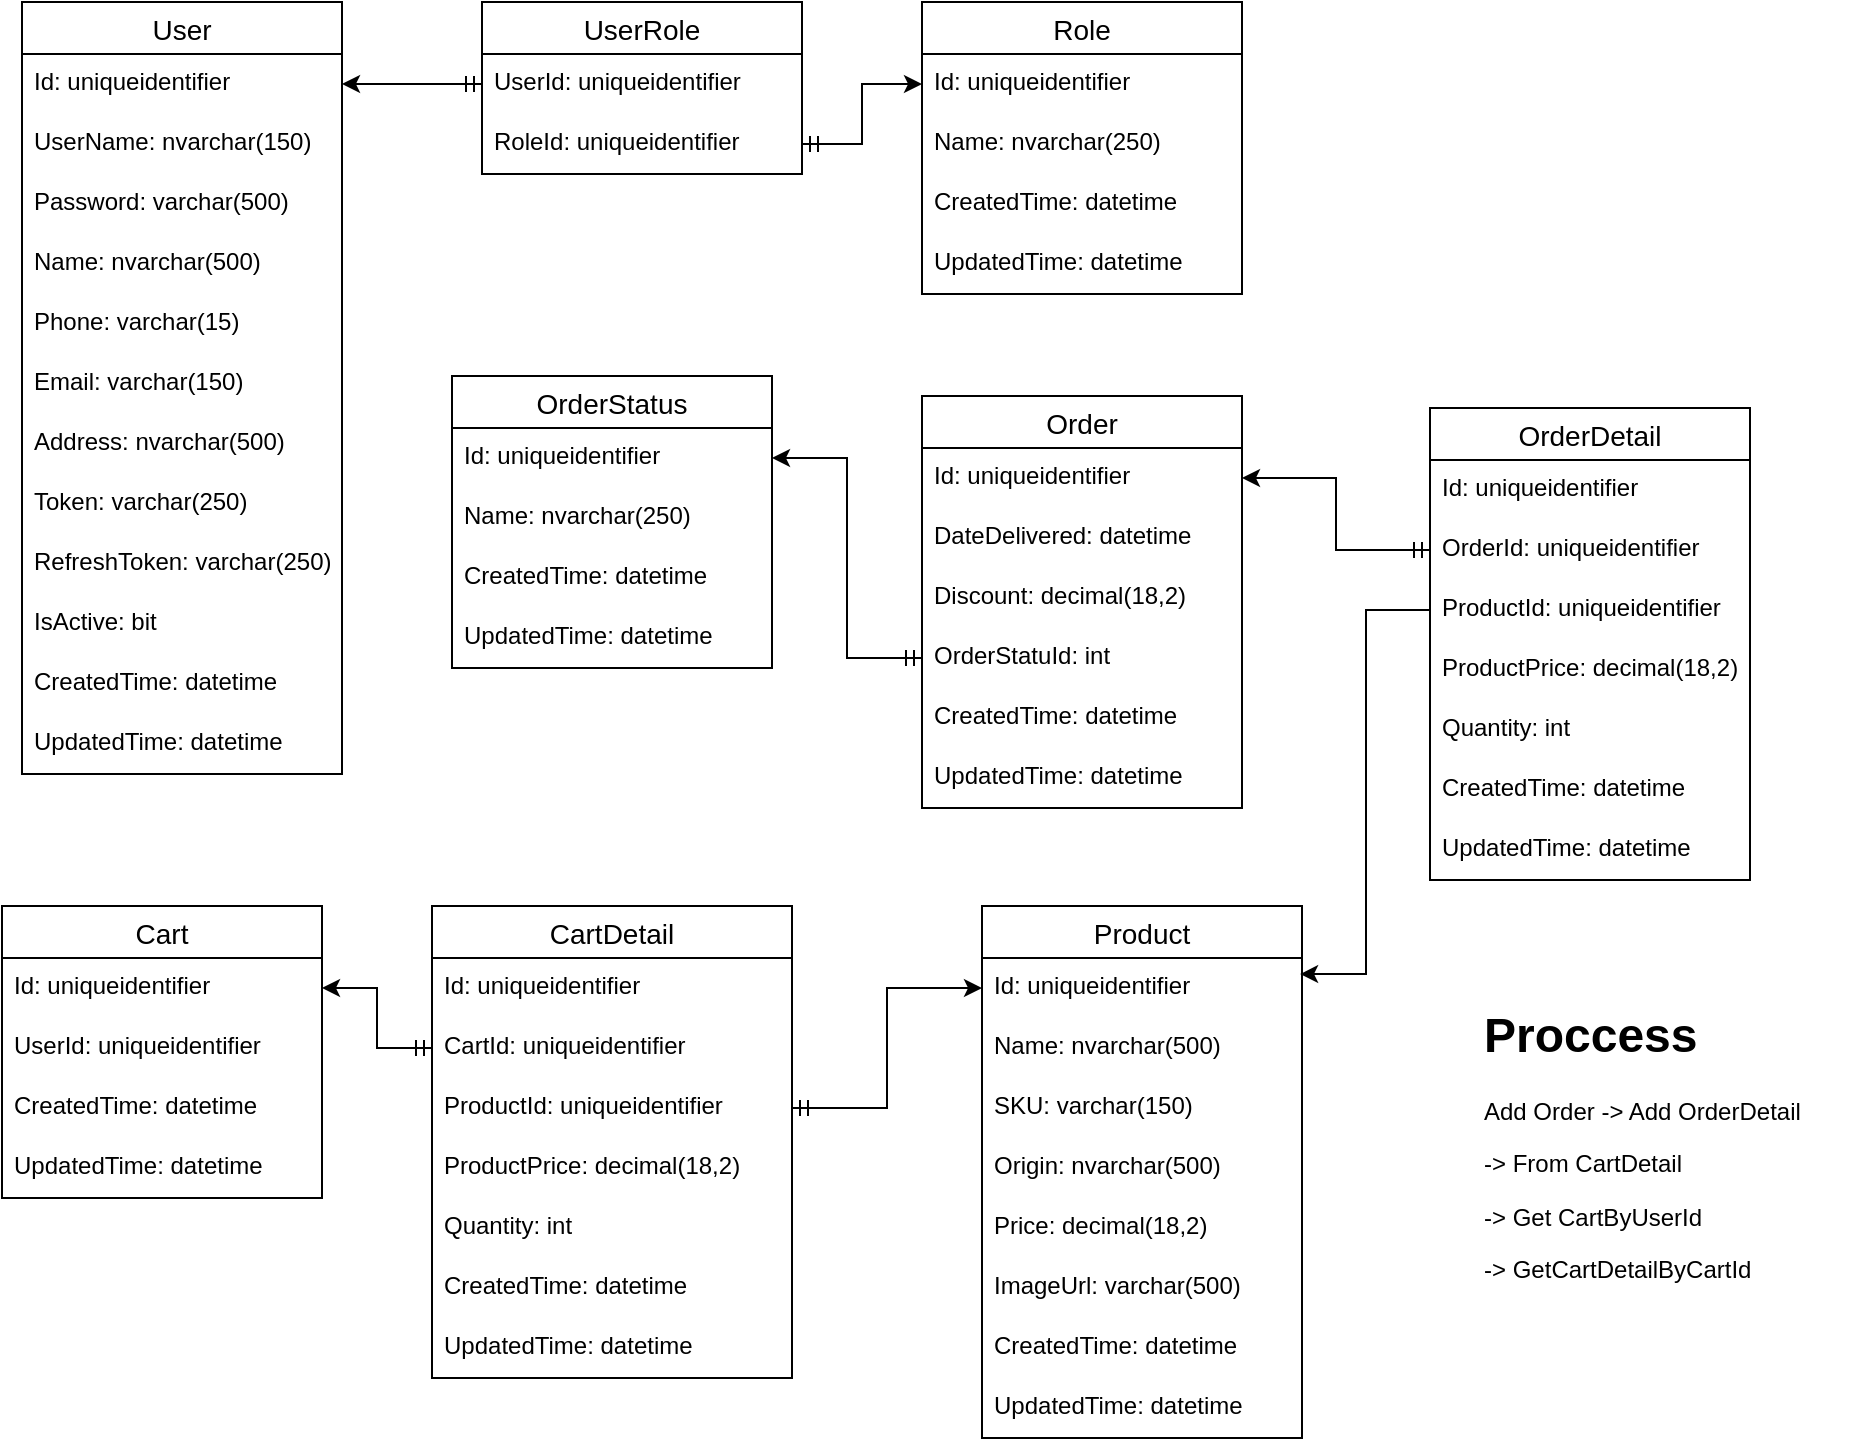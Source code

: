 <mxfile version="14.6.13" type="device" pages="3"><diagram id="TrbzznNtPefsNP-Ys9uH" name="Database"><mxGraphModel dx="1422" dy="772" grid="0" gridSize="10" guides="1" tooltips="1" connect="1" arrows="1" fold="1" page="1" pageScale="1" pageWidth="1169" pageHeight="827" background="none" math="0" shadow="0"><root><mxCell id="0"/><mxCell id="1" parent="0"/><mxCell id="CM99_oMCCCELsZ8q28Vg-1" value="Cart" style="swimlane;fontStyle=0;childLayout=stackLayout;horizontal=1;startSize=26;horizontalStack=0;resizeParent=1;resizeParentMax=0;resizeLast=0;collapsible=1;marginBottom=0;align=center;fontSize=14;" parent="1" vertex="1"><mxGeometry x="145" y="474" width="160" height="146" as="geometry"/></mxCell><mxCell id="CM99_oMCCCELsZ8q28Vg-2" value="Id: uniqueidentifier" style="text;strokeColor=none;fillColor=none;spacingLeft=4;spacingRight=4;overflow=hidden;rotatable=0;points=[[0,0.5],[1,0.5]];portConstraint=eastwest;fontSize=12;" parent="CM99_oMCCCELsZ8q28Vg-1" vertex="1"><mxGeometry y="26" width="160" height="30" as="geometry"/></mxCell><mxCell id="CM99_oMCCCELsZ8q28Vg-3" value="UserId: uniqueidentifier" style="text;strokeColor=none;fillColor=none;spacingLeft=4;spacingRight=4;overflow=hidden;rotatable=0;points=[[0,0.5],[1,0.5]];portConstraint=eastwest;fontSize=12;" parent="CM99_oMCCCELsZ8q28Vg-1" vertex="1"><mxGeometry y="56" width="160" height="30" as="geometry"/></mxCell><mxCell id="CM99_oMCCCELsZ8q28Vg-90" value="CreatedTime: datetime" style="text;strokeColor=none;fillColor=none;spacingLeft=4;spacingRight=4;overflow=hidden;rotatable=0;points=[[0,0.5],[1,0.5]];portConstraint=eastwest;fontSize=12;" parent="CM99_oMCCCELsZ8q28Vg-1" vertex="1"><mxGeometry y="86" width="160" height="30" as="geometry"/></mxCell><mxCell id="CM99_oMCCCELsZ8q28Vg-91" value="UpdatedTime: datetime" style="text;strokeColor=none;fillColor=none;spacingLeft=4;spacingRight=4;overflow=hidden;rotatable=0;points=[[0,0.5],[1,0.5]];portConstraint=eastwest;fontSize=12;" parent="CM99_oMCCCELsZ8q28Vg-1" vertex="1"><mxGeometry y="116" width="160" height="30" as="geometry"/></mxCell><mxCell id="CM99_oMCCCELsZ8q28Vg-5" value="CartDetail" style="swimlane;fontStyle=0;childLayout=stackLayout;horizontal=1;startSize=26;horizontalStack=0;resizeParent=1;resizeParentMax=0;resizeLast=0;collapsible=1;marginBottom=0;align=center;fontSize=14;" parent="1" vertex="1"><mxGeometry x="360" y="474" width="180" height="236" as="geometry"/></mxCell><mxCell id="CM99_oMCCCELsZ8q28Vg-6" value="Id: uniqueidentifier" style="text;strokeColor=none;fillColor=none;spacingLeft=4;spacingRight=4;overflow=hidden;rotatable=0;points=[[0,0.5],[1,0.5]];portConstraint=eastwest;fontSize=12;" parent="CM99_oMCCCELsZ8q28Vg-5" vertex="1"><mxGeometry y="26" width="180" height="30" as="geometry"/></mxCell><mxCell id="CM99_oMCCCELsZ8q28Vg-69" value="CartId: uniqueidentifier" style="text;strokeColor=none;fillColor=none;spacingLeft=4;spacingRight=4;overflow=hidden;rotatable=0;points=[[0,0.5],[1,0.5]];portConstraint=eastwest;fontSize=12;" parent="CM99_oMCCCELsZ8q28Vg-5" vertex="1"><mxGeometry y="56" width="180" height="30" as="geometry"/></mxCell><mxCell id="CM99_oMCCCELsZ8q28Vg-8" value="ProductId: uniqueidentifier" style="text;strokeColor=none;fillColor=none;spacingLeft=4;spacingRight=4;overflow=hidden;rotatable=0;points=[[0,0.5],[1,0.5]];portConstraint=eastwest;fontSize=12;" parent="CM99_oMCCCELsZ8q28Vg-5" vertex="1"><mxGeometry y="86" width="180" height="30" as="geometry"/></mxCell><mxCell id="CM99_oMCCCELsZ8q28Vg-10" value="ProductPrice: decimal(18,2)" style="text;strokeColor=none;fillColor=none;spacingLeft=4;spacingRight=4;overflow=hidden;rotatable=0;points=[[0,0.5],[1,0.5]];portConstraint=eastwest;fontSize=12;" parent="CM99_oMCCCELsZ8q28Vg-5" vertex="1"><mxGeometry y="116" width="180" height="30" as="geometry"/></mxCell><mxCell id="CM99_oMCCCELsZ8q28Vg-9" value="Quantity: int" style="text;strokeColor=none;fillColor=none;spacingLeft=4;spacingRight=4;overflow=hidden;rotatable=0;points=[[0,0.5],[1,0.5]];portConstraint=eastwest;fontSize=12;" parent="CM99_oMCCCELsZ8q28Vg-5" vertex="1"><mxGeometry y="146" width="180" height="30" as="geometry"/></mxCell><mxCell id="CM99_oMCCCELsZ8q28Vg-88" value="CreatedTime: datetime" style="text;strokeColor=none;fillColor=none;spacingLeft=4;spacingRight=4;overflow=hidden;rotatable=0;points=[[0,0.5],[1,0.5]];portConstraint=eastwest;fontSize=12;" parent="CM99_oMCCCELsZ8q28Vg-5" vertex="1"><mxGeometry y="176" width="180" height="30" as="geometry"/></mxCell><mxCell id="CM99_oMCCCELsZ8q28Vg-89" value="UpdatedTime: datetime" style="text;strokeColor=none;fillColor=none;spacingLeft=4;spacingRight=4;overflow=hidden;rotatable=0;points=[[0,0.5],[1,0.5]];portConstraint=eastwest;fontSize=12;" parent="CM99_oMCCCELsZ8q28Vg-5" vertex="1"><mxGeometry y="206" width="180" height="30" as="geometry"/></mxCell><mxCell id="CM99_oMCCCELsZ8q28Vg-11" value="Order" style="swimlane;fontStyle=0;childLayout=stackLayout;horizontal=1;startSize=26;horizontalStack=0;resizeParent=1;resizeParentMax=0;resizeLast=0;collapsible=1;marginBottom=0;align=center;fontSize=14;" parent="1" vertex="1"><mxGeometry x="605" y="219" width="160" height="206" as="geometry"/></mxCell><mxCell id="CM99_oMCCCELsZ8q28Vg-12" value="Id: uniqueidentifier" style="text;strokeColor=none;fillColor=none;spacingLeft=4;spacingRight=4;overflow=hidden;rotatable=0;points=[[0,0.5],[1,0.5]];portConstraint=eastwest;fontSize=12;" parent="CM99_oMCCCELsZ8q28Vg-11" vertex="1"><mxGeometry y="26" width="160" height="30" as="geometry"/></mxCell><mxCell id="CM99_oMCCCELsZ8q28Vg-13" value="DateDelivered: datetime" style="text;strokeColor=none;fillColor=none;spacingLeft=4;spacingRight=4;overflow=hidden;rotatable=0;points=[[0,0.5],[1,0.5]];portConstraint=eastwest;fontSize=12;" parent="CM99_oMCCCELsZ8q28Vg-11" vertex="1"><mxGeometry y="56" width="160" height="30" as="geometry"/></mxCell><mxCell id="CM99_oMCCCELsZ8q28Vg-14" value="Discount: decimal(18,2)" style="text;strokeColor=none;fillColor=none;spacingLeft=4;spacingRight=4;overflow=hidden;rotatable=0;points=[[0,0.5],[1,0.5]];portConstraint=eastwest;fontSize=12;" parent="CM99_oMCCCELsZ8q28Vg-11" vertex="1"><mxGeometry y="86" width="160" height="30" as="geometry"/></mxCell><mxCell id="CM99_oMCCCELsZ8q28Vg-15" value="OrderStatuId: int" style="text;strokeColor=none;fillColor=none;spacingLeft=4;spacingRight=4;overflow=hidden;rotatable=0;points=[[0,0.5],[1,0.5]];portConstraint=eastwest;fontSize=12;" parent="CM99_oMCCCELsZ8q28Vg-11" vertex="1"><mxGeometry y="116" width="160" height="30" as="geometry"/></mxCell><mxCell id="CM99_oMCCCELsZ8q28Vg-82" value="CreatedTime: datetime" style="text;strokeColor=none;fillColor=none;spacingLeft=4;spacingRight=4;overflow=hidden;rotatable=0;points=[[0,0.5],[1,0.5]];portConstraint=eastwest;fontSize=12;" parent="CM99_oMCCCELsZ8q28Vg-11" vertex="1"><mxGeometry y="146" width="160" height="30" as="geometry"/></mxCell><mxCell id="CM99_oMCCCELsZ8q28Vg-83" value="UpdatedTime: datetime" style="text;strokeColor=none;fillColor=none;spacingLeft=4;spacingRight=4;overflow=hidden;rotatable=0;points=[[0,0.5],[1,0.5]];portConstraint=eastwest;fontSize=12;" parent="CM99_oMCCCELsZ8q28Vg-11" vertex="1"><mxGeometry y="176" width="160" height="30" as="geometry"/></mxCell><mxCell id="CM99_oMCCCELsZ8q28Vg-16" value="OrderDetail" style="swimlane;fontStyle=0;childLayout=stackLayout;horizontal=1;startSize=26;horizontalStack=0;resizeParent=1;resizeParentMax=0;resizeLast=0;collapsible=1;marginBottom=0;align=center;fontSize=14;" parent="1" vertex="1"><mxGeometry x="859" y="225" width="160" height="236" as="geometry"/></mxCell><mxCell id="CM99_oMCCCELsZ8q28Vg-17" value="Id: uniqueidentifier" style="text;strokeColor=none;fillColor=none;spacingLeft=4;spacingRight=4;overflow=hidden;rotatable=0;points=[[0,0.5],[1,0.5]];portConstraint=eastwest;fontSize=12;" parent="CM99_oMCCCELsZ8q28Vg-16" vertex="1"><mxGeometry y="26" width="160" height="30" as="geometry"/></mxCell><mxCell id="CM99_oMCCCELsZ8q28Vg-67" value="OrderId: uniqueidentifier" style="text;strokeColor=none;fillColor=none;spacingLeft=4;spacingRight=4;overflow=hidden;rotatable=0;points=[[0,0.5],[1,0.5]];portConstraint=eastwest;fontSize=12;" parent="CM99_oMCCCELsZ8q28Vg-16" vertex="1"><mxGeometry y="56" width="160" height="30" as="geometry"/></mxCell><mxCell id="CM99_oMCCCELsZ8q28Vg-21" value="ProductId: uniqueidentifier" style="text;strokeColor=none;fillColor=none;spacingLeft=4;spacingRight=4;overflow=hidden;rotatable=0;points=[[0,0.5],[1,0.5]];portConstraint=eastwest;fontSize=12;" parent="CM99_oMCCCELsZ8q28Vg-16" vertex="1"><mxGeometry y="86" width="160" height="30" as="geometry"/></mxCell><mxCell id="CM99_oMCCCELsZ8q28Vg-22" value="ProductPrice: decimal(18,2)" style="text;strokeColor=none;fillColor=none;spacingLeft=4;spacingRight=4;overflow=hidden;rotatable=0;points=[[0,0.5],[1,0.5]];portConstraint=eastwest;fontSize=12;" parent="CM99_oMCCCELsZ8q28Vg-16" vertex="1"><mxGeometry y="116" width="160" height="30" as="geometry"/></mxCell><mxCell id="CM99_oMCCCELsZ8q28Vg-23" value="Quantity: int" style="text;strokeColor=none;fillColor=none;spacingLeft=4;spacingRight=4;overflow=hidden;rotatable=0;points=[[0,0.5],[1,0.5]];portConstraint=eastwest;fontSize=12;" parent="CM99_oMCCCELsZ8q28Vg-16" vertex="1"><mxGeometry y="146" width="160" height="30" as="geometry"/></mxCell><mxCell id="CM99_oMCCCELsZ8q28Vg-84" value="CreatedTime: datetime" style="text;strokeColor=none;fillColor=none;spacingLeft=4;spacingRight=4;overflow=hidden;rotatable=0;points=[[0,0.5],[1,0.5]];portConstraint=eastwest;fontSize=12;" parent="CM99_oMCCCELsZ8q28Vg-16" vertex="1"><mxGeometry y="176" width="160" height="30" as="geometry"/></mxCell><mxCell id="CM99_oMCCCELsZ8q28Vg-85" value="UpdatedTime: datetime" style="text;strokeColor=none;fillColor=none;spacingLeft=4;spacingRight=4;overflow=hidden;rotatable=0;points=[[0,0.5],[1,0.5]];portConstraint=eastwest;fontSize=12;" parent="CM99_oMCCCELsZ8q28Vg-16" vertex="1"><mxGeometry y="206" width="160" height="30" as="geometry"/></mxCell><mxCell id="CM99_oMCCCELsZ8q28Vg-24" value="User" style="swimlane;fontStyle=0;childLayout=stackLayout;horizontal=1;startSize=26;horizontalStack=0;resizeParent=1;resizeParentMax=0;resizeLast=0;collapsible=1;marginBottom=0;align=center;fontSize=14;" parent="1" vertex="1"><mxGeometry x="155" y="22" width="160" height="386" as="geometry"/></mxCell><mxCell id="CM99_oMCCCELsZ8q28Vg-28" value="Id: uniqueidentifier" style="text;strokeColor=none;fillColor=none;spacingLeft=4;spacingRight=4;overflow=hidden;rotatable=0;points=[[0,0.5],[1,0.5]];portConstraint=eastwest;fontSize=12;" parent="CM99_oMCCCELsZ8q28Vg-24" vertex="1"><mxGeometry y="26" width="160" height="30" as="geometry"/></mxCell><mxCell id="CM99_oMCCCELsZ8q28Vg-25" value="UserName: nvarchar(150)" style="text;strokeColor=none;fillColor=none;spacingLeft=4;spacingRight=4;overflow=hidden;rotatable=0;points=[[0,0.5],[1,0.5]];portConstraint=eastwest;fontSize=12;" parent="CM99_oMCCCELsZ8q28Vg-24" vertex="1"><mxGeometry y="56" width="160" height="30" as="geometry"/></mxCell><mxCell id="CM99_oMCCCELsZ8q28Vg-26" value="Password: varchar(500)" style="text;strokeColor=none;fillColor=none;spacingLeft=4;spacingRight=4;overflow=hidden;rotatable=0;points=[[0,0.5],[1,0.5]];portConstraint=eastwest;fontSize=12;" parent="CM99_oMCCCELsZ8q28Vg-24" vertex="1"><mxGeometry y="86" width="160" height="30" as="geometry"/></mxCell><mxCell id="CM99_oMCCCELsZ8q28Vg-27" value="Name: nvarchar(500)" style="text;strokeColor=none;fillColor=none;spacingLeft=4;spacingRight=4;overflow=hidden;rotatable=0;points=[[0,0.5],[1,0.5]];portConstraint=eastwest;fontSize=12;" parent="CM99_oMCCCELsZ8q28Vg-24" vertex="1"><mxGeometry y="116" width="160" height="30" as="geometry"/></mxCell><mxCell id="CM99_oMCCCELsZ8q28Vg-29" value="Phone: varchar(15)" style="text;strokeColor=none;fillColor=none;spacingLeft=4;spacingRight=4;overflow=hidden;rotatable=0;points=[[0,0.5],[1,0.5]];portConstraint=eastwest;fontSize=12;" parent="CM99_oMCCCELsZ8q28Vg-24" vertex="1"><mxGeometry y="146" width="160" height="30" as="geometry"/></mxCell><mxCell id="CM99_oMCCCELsZ8q28Vg-30" value="Email: varchar(150)" style="text;strokeColor=none;fillColor=none;spacingLeft=4;spacingRight=4;overflow=hidden;rotatable=0;points=[[0,0.5],[1,0.5]];portConstraint=eastwest;fontSize=12;" parent="CM99_oMCCCELsZ8q28Vg-24" vertex="1"><mxGeometry y="176" width="160" height="30" as="geometry"/></mxCell><mxCell id="CM99_oMCCCELsZ8q28Vg-35" value="Address: nvarchar(500)" style="text;strokeColor=none;fillColor=none;spacingLeft=4;spacingRight=4;overflow=hidden;rotatable=0;points=[[0,0.5],[1,0.5]];portConstraint=eastwest;fontSize=12;" parent="CM99_oMCCCELsZ8q28Vg-24" vertex="1"><mxGeometry y="206" width="160" height="30" as="geometry"/></mxCell><mxCell id="CM99_oMCCCELsZ8q28Vg-39" value="Token: varchar(250)" style="text;strokeColor=none;fillColor=none;spacingLeft=4;spacingRight=4;overflow=hidden;rotatable=0;points=[[0,0.5],[1,0.5]];portConstraint=eastwest;fontSize=12;" parent="CM99_oMCCCELsZ8q28Vg-24" vertex="1"><mxGeometry y="236" width="160" height="30" as="geometry"/></mxCell><mxCell id="CM99_oMCCCELsZ8q28Vg-40" value="RefreshToken: varchar(250)" style="text;strokeColor=none;fillColor=none;spacingLeft=4;spacingRight=4;overflow=hidden;rotatable=0;points=[[0,0.5],[1,0.5]];portConstraint=eastwest;fontSize=12;" parent="CM99_oMCCCELsZ8q28Vg-24" vertex="1"><mxGeometry y="266" width="160" height="30" as="geometry"/></mxCell><mxCell id="CM99_oMCCCELsZ8q28Vg-41" value="IsActive: bit" style="text;strokeColor=none;fillColor=none;spacingLeft=4;spacingRight=4;overflow=hidden;rotatable=0;points=[[0,0.5],[1,0.5]];portConstraint=eastwest;fontSize=12;" parent="CM99_oMCCCELsZ8q28Vg-24" vertex="1"><mxGeometry y="296" width="160" height="30" as="geometry"/></mxCell><mxCell id="CM99_oMCCCELsZ8q28Vg-73" value="CreatedTime: datetime" style="text;strokeColor=none;fillColor=none;spacingLeft=4;spacingRight=4;overflow=hidden;rotatable=0;points=[[0,0.5],[1,0.5]];portConstraint=eastwest;fontSize=12;" parent="CM99_oMCCCELsZ8q28Vg-24" vertex="1"><mxGeometry y="326" width="160" height="30" as="geometry"/></mxCell><mxCell id="CM99_oMCCCELsZ8q28Vg-75" value="UpdatedTime: datetime" style="text;strokeColor=none;fillColor=none;spacingLeft=4;spacingRight=4;overflow=hidden;rotatable=0;points=[[0,0.5],[1,0.5]];portConstraint=eastwest;fontSize=12;" parent="CM99_oMCCCELsZ8q28Vg-24" vertex="1"><mxGeometry y="356" width="160" height="30" as="geometry"/></mxCell><mxCell id="CM99_oMCCCELsZ8q28Vg-42" value="Product" style="swimlane;fontStyle=0;childLayout=stackLayout;horizontal=1;startSize=26;horizontalStack=0;resizeParent=1;resizeParentMax=0;resizeLast=0;collapsible=1;marginBottom=0;align=center;fontSize=14;" parent="1" vertex="1"><mxGeometry x="635" y="474" width="160" height="266" as="geometry"/></mxCell><mxCell id="CM99_oMCCCELsZ8q28Vg-46" value="Id: uniqueidentifier" style="text;strokeColor=none;fillColor=none;spacingLeft=4;spacingRight=4;overflow=hidden;rotatable=0;points=[[0,0.5],[1,0.5]];portConstraint=eastwest;fontSize=12;" parent="CM99_oMCCCELsZ8q28Vg-42" vertex="1"><mxGeometry y="26" width="160" height="30" as="geometry"/></mxCell><mxCell id="CM99_oMCCCELsZ8q28Vg-47" value="Name: nvarchar(500)" style="text;strokeColor=none;fillColor=none;spacingLeft=4;spacingRight=4;overflow=hidden;rotatable=0;points=[[0,0.5],[1,0.5]];portConstraint=eastwest;fontSize=12;" parent="CM99_oMCCCELsZ8q28Vg-42" vertex="1"><mxGeometry y="56" width="160" height="30" as="geometry"/></mxCell><mxCell id="CM99_oMCCCELsZ8q28Vg-43" value="SKU: varchar(150)" style="text;strokeColor=none;fillColor=none;spacingLeft=4;spacingRight=4;overflow=hidden;rotatable=0;points=[[0,0.5],[1,0.5]];portConstraint=eastwest;fontSize=12;" parent="CM99_oMCCCELsZ8q28Vg-42" vertex="1"><mxGeometry y="86" width="160" height="30" as="geometry"/></mxCell><mxCell id="CM99_oMCCCELsZ8q28Vg-44" value="Origin: nvarchar(500)" style="text;strokeColor=none;fillColor=none;spacingLeft=4;spacingRight=4;overflow=hidden;rotatable=0;points=[[0,0.5],[1,0.5]];portConstraint=eastwest;fontSize=12;" parent="CM99_oMCCCELsZ8q28Vg-42" vertex="1"><mxGeometry y="116" width="160" height="30" as="geometry"/></mxCell><mxCell id="CM99_oMCCCELsZ8q28Vg-45" value="Price: decimal(18,2)" style="text;strokeColor=none;fillColor=none;spacingLeft=4;spacingRight=4;overflow=hidden;rotatable=0;points=[[0,0.5],[1,0.5]];portConstraint=eastwest;fontSize=12;" parent="CM99_oMCCCELsZ8q28Vg-42" vertex="1"><mxGeometry y="146" width="160" height="30" as="geometry"/></mxCell><mxCell id="CM99_oMCCCELsZ8q28Vg-48" value="ImageUrl: varchar(500)" style="text;strokeColor=none;fillColor=none;spacingLeft=4;spacingRight=4;overflow=hidden;rotatable=0;points=[[0,0.5],[1,0.5]];portConstraint=eastwest;fontSize=12;" parent="CM99_oMCCCELsZ8q28Vg-42" vertex="1"><mxGeometry y="176" width="160" height="30" as="geometry"/></mxCell><mxCell id="CM99_oMCCCELsZ8q28Vg-86" value="CreatedTime: datetime" style="text;strokeColor=none;fillColor=none;spacingLeft=4;spacingRight=4;overflow=hidden;rotatable=0;points=[[0,0.5],[1,0.5]];portConstraint=eastwest;fontSize=12;" parent="CM99_oMCCCELsZ8q28Vg-42" vertex="1"><mxGeometry y="206" width="160" height="30" as="geometry"/></mxCell><mxCell id="CM99_oMCCCELsZ8q28Vg-87" value="UpdatedTime: datetime" style="text;strokeColor=none;fillColor=none;spacingLeft=4;spacingRight=4;overflow=hidden;rotatable=0;points=[[0,0.5],[1,0.5]];portConstraint=eastwest;fontSize=12;" parent="CM99_oMCCCELsZ8q28Vg-42" vertex="1"><mxGeometry y="236" width="160" height="30" as="geometry"/></mxCell><mxCell id="CM99_oMCCCELsZ8q28Vg-49" value="Role" style="swimlane;fontStyle=0;childLayout=stackLayout;horizontal=1;startSize=26;horizontalStack=0;resizeParent=1;resizeParentMax=0;resizeLast=0;collapsible=1;marginBottom=0;align=center;fontSize=14;" parent="1" vertex="1"><mxGeometry x="605" y="22" width="160" height="146" as="geometry"/></mxCell><mxCell id="CM99_oMCCCELsZ8q28Vg-53" value="Id: uniqueidentifier" style="text;strokeColor=none;fillColor=none;spacingLeft=4;spacingRight=4;overflow=hidden;rotatable=0;points=[[0,0.5],[1,0.5]];portConstraint=eastwest;fontSize=12;" parent="CM99_oMCCCELsZ8q28Vg-49" vertex="1"><mxGeometry y="26" width="160" height="30" as="geometry"/></mxCell><mxCell id="CM99_oMCCCELsZ8q28Vg-50" value="Name: nvarchar(250)" style="text;strokeColor=none;fillColor=none;spacingLeft=4;spacingRight=4;overflow=hidden;rotatable=0;points=[[0,0.5],[1,0.5]];portConstraint=eastwest;fontSize=12;" parent="CM99_oMCCCELsZ8q28Vg-49" vertex="1"><mxGeometry y="56" width="160" height="30" as="geometry"/></mxCell><mxCell id="CM99_oMCCCELsZ8q28Vg-80" value="CreatedTime: datetime" style="text;strokeColor=none;fillColor=none;spacingLeft=4;spacingRight=4;overflow=hidden;rotatable=0;points=[[0,0.5],[1,0.5]];portConstraint=eastwest;fontSize=12;" parent="CM99_oMCCCELsZ8q28Vg-49" vertex="1"><mxGeometry y="86" width="160" height="30" as="geometry"/></mxCell><mxCell id="CM99_oMCCCELsZ8q28Vg-81" value="UpdatedTime: datetime" style="text;strokeColor=none;fillColor=none;spacingLeft=4;spacingRight=4;overflow=hidden;rotatable=0;points=[[0,0.5],[1,0.5]];portConstraint=eastwest;fontSize=12;" parent="CM99_oMCCCELsZ8q28Vg-49" vertex="1"><mxGeometry y="116" width="160" height="30" as="geometry"/></mxCell><mxCell id="CM99_oMCCCELsZ8q28Vg-54" value="OrderStatus" style="swimlane;fontStyle=0;childLayout=stackLayout;horizontal=1;startSize=26;horizontalStack=0;resizeParent=1;resizeParentMax=0;resizeLast=0;collapsible=1;marginBottom=0;align=center;fontSize=14;" parent="1" vertex="1"><mxGeometry x="370" y="209" width="160" height="146" as="geometry"/></mxCell><mxCell id="CM99_oMCCCELsZ8q28Vg-58" value="Id: uniqueidentifier" style="text;strokeColor=none;fillColor=none;spacingLeft=4;spacingRight=4;overflow=hidden;rotatable=0;points=[[0,0.5],[1,0.5]];portConstraint=eastwest;fontSize=12;" parent="CM99_oMCCCELsZ8q28Vg-54" vertex="1"><mxGeometry y="26" width="160" height="30" as="geometry"/></mxCell><mxCell id="CM99_oMCCCELsZ8q28Vg-56" value="Name: nvarchar(250)" style="text;strokeColor=none;fillColor=none;spacingLeft=4;spacingRight=4;overflow=hidden;rotatable=0;points=[[0,0.5],[1,0.5]];portConstraint=eastwest;fontSize=12;" parent="CM99_oMCCCELsZ8q28Vg-54" vertex="1"><mxGeometry y="56" width="160" height="30" as="geometry"/></mxCell><mxCell id="CM99_oMCCCELsZ8q28Vg-76" value="CreatedTime: datetime" style="text;strokeColor=none;fillColor=none;spacingLeft=4;spacingRight=4;overflow=hidden;rotatable=0;points=[[0,0.5],[1,0.5]];portConstraint=eastwest;fontSize=12;" parent="CM99_oMCCCELsZ8q28Vg-54" vertex="1"><mxGeometry y="86" width="160" height="30" as="geometry"/></mxCell><mxCell id="CM99_oMCCCELsZ8q28Vg-77" value="UpdatedTime: datetime" style="text;strokeColor=none;fillColor=none;spacingLeft=4;spacingRight=4;overflow=hidden;rotatable=0;points=[[0,0.5],[1,0.5]];portConstraint=eastwest;fontSize=12;" parent="CM99_oMCCCELsZ8q28Vg-54" vertex="1"><mxGeometry y="116" width="160" height="30" as="geometry"/></mxCell><mxCell id="CM99_oMCCCELsZ8q28Vg-59" value="UserRole" style="swimlane;fontStyle=0;childLayout=stackLayout;horizontal=1;startSize=26;horizontalStack=0;resizeParent=1;resizeParentMax=0;resizeLast=0;collapsible=1;marginBottom=0;align=center;fontSize=14;" parent="1" vertex="1"><mxGeometry x="385" y="22" width="160" height="86" as="geometry"><mxRectangle x="385" y="22" width="85" height="26" as="alternateBounds"/></mxGeometry></mxCell><mxCell id="CM99_oMCCCELsZ8q28Vg-60" value="UserId: uniqueidentifier" style="text;strokeColor=none;fillColor=none;spacingLeft=4;spacingRight=4;overflow=hidden;rotatable=0;points=[[0,0.5],[1,0.5]];portConstraint=eastwest;fontSize=12;" parent="CM99_oMCCCELsZ8q28Vg-59" vertex="1"><mxGeometry y="26" width="160" height="30" as="geometry"/></mxCell><mxCell id="CM99_oMCCCELsZ8q28Vg-62" value="RoleId: uniqueidentifier" style="text;strokeColor=none;fillColor=none;spacingLeft=4;spacingRight=4;overflow=hidden;rotatable=0;points=[[0,0.5],[1,0.5]];portConstraint=eastwest;fontSize=12;" parent="CM99_oMCCCELsZ8q28Vg-59" vertex="1"><mxGeometry y="56" width="160" height="30" as="geometry"/></mxCell><mxCell id="CM99_oMCCCELsZ8q28Vg-65" style="edgeStyle=orthogonalEdgeStyle;rounded=0;orthogonalLoop=1;jettySize=auto;html=1;entryX=1;entryY=0.5;entryDx=0;entryDy=0;startArrow=ERmandOne;startFill=0;" parent="1" source="CM99_oMCCCELsZ8q28Vg-60" target="CM99_oMCCCELsZ8q28Vg-28" edge="1"><mxGeometry relative="1" as="geometry"/></mxCell><mxCell id="CM99_oMCCCELsZ8q28Vg-66" style="edgeStyle=orthogonalEdgeStyle;rounded=0;orthogonalLoop=1;jettySize=auto;html=1;entryX=0;entryY=0.5;entryDx=0;entryDy=0;startArrow=ERmandOne;startFill=0;" parent="1" source="CM99_oMCCCELsZ8q28Vg-62" target="CM99_oMCCCELsZ8q28Vg-53" edge="1"><mxGeometry relative="1" as="geometry"/></mxCell><mxCell id="CM99_oMCCCELsZ8q28Vg-68" style="edgeStyle=orthogonalEdgeStyle;rounded=0;orthogonalLoop=1;jettySize=auto;html=1;entryX=1;entryY=0.5;entryDx=0;entryDy=0;startArrow=ERmandOne;startFill=0;" parent="1" source="CM99_oMCCCELsZ8q28Vg-67" target="CM99_oMCCCELsZ8q28Vg-12" edge="1"><mxGeometry relative="1" as="geometry"/></mxCell><mxCell id="CM99_oMCCCELsZ8q28Vg-70" style="edgeStyle=orthogonalEdgeStyle;rounded=0;orthogonalLoop=1;jettySize=auto;html=1;entryX=1;entryY=0.5;entryDx=0;entryDy=0;startArrow=ERmandOne;startFill=0;" parent="1" source="CM99_oMCCCELsZ8q28Vg-15" target="CM99_oMCCCELsZ8q28Vg-58" edge="1"><mxGeometry relative="1" as="geometry"/></mxCell><mxCell id="CM99_oMCCCELsZ8q28Vg-71" style="edgeStyle=orthogonalEdgeStyle;rounded=0;orthogonalLoop=1;jettySize=auto;html=1;entryX=1;entryY=0.5;entryDx=0;entryDy=0;startArrow=ERmandOne;startFill=0;" parent="1" source="CM99_oMCCCELsZ8q28Vg-69" target="CM99_oMCCCELsZ8q28Vg-2" edge="1"><mxGeometry relative="1" as="geometry"/></mxCell><mxCell id="CM99_oMCCCELsZ8q28Vg-72" style="edgeStyle=orthogonalEdgeStyle;rounded=0;orthogonalLoop=1;jettySize=auto;html=1;entryX=0;entryY=0.5;entryDx=0;entryDy=0;startArrow=ERmandOne;startFill=0;" parent="1" source="CM99_oMCCCELsZ8q28Vg-8" target="CM99_oMCCCELsZ8q28Vg-46" edge="1"><mxGeometry relative="1" as="geometry"/></mxCell><mxCell id="QssOleA2H9WK6ZARja0k-1" style="edgeStyle=orthogonalEdgeStyle;rounded=0;orthogonalLoop=1;jettySize=auto;html=1;entryX=0.994;entryY=0.267;entryDx=0;entryDy=0;entryPerimeter=0;" edge="1" parent="1" source="CM99_oMCCCELsZ8q28Vg-21" target="CM99_oMCCCELsZ8q28Vg-46"><mxGeometry relative="1" as="geometry"/></mxCell><mxCell id="nRCUMwgwalQfHGwto57Y-2" value="&lt;h1&gt;Proccess&lt;/h1&gt;&lt;p&gt;Add Order -&amp;gt; Add OrderDetail&lt;/p&gt;&lt;p&gt;-&amp;gt; From CartDetail&amp;nbsp;&lt;/p&gt;&lt;p&gt;-&amp;gt; Get CartByUserId&amp;nbsp;&lt;/p&gt;&lt;p&gt;-&amp;gt;&lt;span&gt;&amp;nbsp;GetCartDetailByCartId&lt;/span&gt;&lt;/p&gt;" style="text;html=1;strokeColor=none;fillColor=none;spacing=5;spacingTop=-20;whiteSpace=wrap;overflow=hidden;rounded=0;" vertex="1" parent="1"><mxGeometry x="881" y="519" width="190" height="153" as="geometry"/></mxCell></root></mxGraphModel></diagram><diagram id="HgLMBP2MtSPu0SxymNoo" name="AddProductCart"><mxGraphModel dx="1422" dy="772" grid="1" gridSize="10" guides="1" tooltips="1" connect="1" arrows="1" fold="1" page="1" pageScale="1" pageWidth="827" pageHeight="1169" math="0" shadow="0"><root><mxCell id="ynMvT1t8TOpsg4JL2rNX-0"/><mxCell id="ynMvT1t8TOpsg4JL2rNX-1" parent="ynMvT1t8TOpsg4JL2rNX-0"/><mxCell id="ynMvT1t8TOpsg4JL2rNX-22" style="edgeStyle=orthogonalEdgeStyle;rounded=0;orthogonalLoop=1;jettySize=auto;html=1;entryX=0.5;entryY=0;entryDx=0;entryDy=0;" edge="1" parent="ynMvT1t8TOpsg4JL2rNX-1" source="ynMvT1t8TOpsg4JL2rNX-2" target="ynMvT1t8TOpsg4JL2rNX-21"><mxGeometry relative="1" as="geometry"/></mxCell><mxCell id="ynMvT1t8TOpsg4JL2rNX-2" value="Get info cart" style="rounded=0;whiteSpace=wrap;html=1;" vertex="1" parent="ynMvT1t8TOpsg4JL2rNX-1"><mxGeometry x="234" y="400" width="120" height="60" as="geometry"/></mxCell><mxCell id="ynMvT1t8TOpsg4JL2rNX-6" style="edgeStyle=orthogonalEdgeStyle;rounded=0;orthogonalLoop=1;jettySize=auto;html=1;entryX=0.5;entryY=0;entryDx=0;entryDy=0;" edge="1" parent="ynMvT1t8TOpsg4JL2rNX-1" source="ynMvT1t8TOpsg4JL2rNX-3" target="ynMvT1t8TOpsg4JL2rNX-4"><mxGeometry relative="1" as="geometry"/></mxCell><mxCell id="ynMvT1t8TOpsg4JL2rNX-3" value="Start" style="ellipse;whiteSpace=wrap;html=1;" vertex="1" parent="ynMvT1t8TOpsg4JL2rNX-1"><mxGeometry x="238" y="60" width="112" height="40" as="geometry"/></mxCell><mxCell id="ynMvT1t8TOpsg4JL2rNX-7" style="edgeStyle=orthogonalEdgeStyle;rounded=0;orthogonalLoop=1;jettySize=auto;html=1;" edge="1" parent="ynMvT1t8TOpsg4JL2rNX-1" source="ynMvT1t8TOpsg4JL2rNX-4" target="ynMvT1t8TOpsg4JL2rNX-5"><mxGeometry relative="1" as="geometry"/></mxCell><mxCell id="ynMvT1t8TOpsg4JL2rNX-4" value="Add product &lt;br&gt;to cart" style="shape=parallelogram;perimeter=parallelogramPerimeter;whiteSpace=wrap;html=1;fixedSize=1;" vertex="1" parent="ynMvT1t8TOpsg4JL2rNX-1"><mxGeometry x="234" y="140" width="120" height="60" as="geometry"/></mxCell><mxCell id="ynMvT1t8TOpsg4JL2rNX-8" value="" style="edgeStyle=orthogonalEdgeStyle;rounded=0;orthogonalLoop=1;jettySize=auto;html=1;" edge="1" parent="ynMvT1t8TOpsg4JL2rNX-1" source="ynMvT1t8TOpsg4JL2rNX-5" target="ynMvT1t8TOpsg4JL2rNX-2"><mxGeometry relative="1" as="geometry"/></mxCell><mxCell id="ynMvT1t8TOpsg4JL2rNX-5" value="Cart is exists" style="rhombus;whiteSpace=wrap;html=1;" vertex="1" parent="ynMvT1t8TOpsg4JL2rNX-1"><mxGeometry x="238" y="250" width="112" height="80" as="geometry"/></mxCell><mxCell id="ynMvT1t8TOpsg4JL2rNX-9" value="End" style="ellipse;whiteSpace=wrap;html=1;" vertex="1" parent="ynMvT1t8TOpsg4JL2rNX-1"><mxGeometry x="238" y="780" width="112" height="40" as="geometry"/></mxCell><mxCell id="ynMvT1t8TOpsg4JL2rNX-12" value="True" style="text;html=1;align=center;verticalAlign=middle;resizable=0;points=[];autosize=1;strokeColor=none;" vertex="1" parent="ynMvT1t8TOpsg4JL2rNX-1"><mxGeometry x="260" y="350" width="40" height="20" as="geometry"/></mxCell><mxCell id="ynMvT1t8TOpsg4JL2rNX-19" style="edgeStyle=orthogonalEdgeStyle;rounded=0;orthogonalLoop=1;jettySize=auto;html=1;entryX=1;entryY=0.5;entryDx=0;entryDy=0;" edge="1" parent="ynMvT1t8TOpsg4JL2rNX-1" source="ynMvT1t8TOpsg4JL2rNX-13" target="ynMvT1t8TOpsg4JL2rNX-2"><mxGeometry relative="1" as="geometry"><Array as="points"><mxPoint x="500" y="430"/></Array></mxGeometry></mxCell><mxCell id="ynMvT1t8TOpsg4JL2rNX-13" value="Insert new cart to database reference UserId" style="rounded=0;whiteSpace=wrap;html=1;" vertex="1" parent="ynMvT1t8TOpsg4JL2rNX-1"><mxGeometry x="440" y="260" width="120" height="60" as="geometry"/></mxCell><mxCell id="ynMvT1t8TOpsg4JL2rNX-16" style="edgeStyle=orthogonalEdgeStyle;rounded=0;orthogonalLoop=1;jettySize=auto;html=1;" edge="1" parent="ynMvT1t8TOpsg4JL2rNX-1" source="ynMvT1t8TOpsg4JL2rNX-5" target="ynMvT1t8TOpsg4JL2rNX-13"><mxGeometry x="380" y="270" as="geometry"/></mxCell><mxCell id="ynMvT1t8TOpsg4JL2rNX-17" value="False" style="text;html=1;align=center;verticalAlign=middle;resizable=0;points=[];autosize=1;strokeColor=none;" vertex="1" parent="ynMvT1t8TOpsg4JL2rNX-1"><mxGeometry x="380" y="270" width="40" height="20" as="geometry"/></mxCell><mxCell id="ynMvT1t8TOpsg4JL2rNX-24" style="edgeStyle=orthogonalEdgeStyle;rounded=0;orthogonalLoop=1;jettySize=auto;html=1;entryX=0;entryY=0.5;entryDx=0;entryDy=0;" edge="1" parent="ynMvT1t8TOpsg4JL2rNX-1" source="ynMvT1t8TOpsg4JL2rNX-21" target="ynMvT1t8TOpsg4JL2rNX-23"><mxGeometry relative="1" as="geometry"/></mxCell><mxCell id="ynMvT1t8TOpsg4JL2rNX-27" style="edgeStyle=orthogonalEdgeStyle;rounded=0;orthogonalLoop=1;jettySize=auto;html=1;entryX=0.5;entryY=0;entryDx=0;entryDy=0;" edge="1" parent="ynMvT1t8TOpsg4JL2rNX-1" source="ynMvT1t8TOpsg4JL2rNX-21" target="ynMvT1t8TOpsg4JL2rNX-26"><mxGeometry relative="1" as="geometry"/></mxCell><mxCell id="ynMvT1t8TOpsg4JL2rNX-21" value="Product is &lt;br&gt;exists in cart" style="rhombus;whiteSpace=wrap;html=1;" vertex="1" parent="ynMvT1t8TOpsg4JL2rNX-1"><mxGeometry x="238" y="510" width="112" height="90" as="geometry"/></mxCell><mxCell id="ynMvT1t8TOpsg4JL2rNX-30" style="edgeStyle=orthogonalEdgeStyle;rounded=0;orthogonalLoop=1;jettySize=auto;html=1;entryX=0.5;entryY=0;entryDx=0;entryDy=0;" edge="1" parent="ynMvT1t8TOpsg4JL2rNX-1" source="ynMvT1t8TOpsg4JL2rNX-23" target="ynMvT1t8TOpsg4JL2rNX-29"><mxGeometry relative="1" as="geometry"/></mxCell><mxCell id="ynMvT1t8TOpsg4JL2rNX-23" value="Get Info product and&lt;br&gt;update correcponding&lt;br&gt;quantity" style="rounded=0;whiteSpace=wrap;html=1;" vertex="1" parent="ynMvT1t8TOpsg4JL2rNX-1"><mxGeometry x="430" y="525" width="120" height="60" as="geometry"/></mxCell><mxCell id="ynMvT1t8TOpsg4JL2rNX-25" value="True" style="text;html=1;align=center;verticalAlign=middle;resizable=0;points=[];autosize=1;strokeColor=none;" vertex="1" parent="ynMvT1t8TOpsg4JL2rNX-1"><mxGeometry x="368.5" y="537" width="40" height="20" as="geometry"/></mxCell><mxCell id="ynMvT1t8TOpsg4JL2rNX-32" style="edgeStyle=orthogonalEdgeStyle;rounded=0;orthogonalLoop=1;jettySize=auto;html=1;entryX=0.5;entryY=0;entryDx=0;entryDy=0;" edge="1" parent="ynMvT1t8TOpsg4JL2rNX-1" source="ynMvT1t8TOpsg4JL2rNX-26" target="ynMvT1t8TOpsg4JL2rNX-9"><mxGeometry relative="1" as="geometry"/></mxCell><mxCell id="ynMvT1t8TOpsg4JL2rNX-26" value="Insert product to database reference&lt;br&gt;cartId" style="rounded=0;whiteSpace=wrap;html=1;" vertex="1" parent="ynMvT1t8TOpsg4JL2rNX-1"><mxGeometry x="234" y="670" width="120" height="60" as="geometry"/></mxCell><mxCell id="ynMvT1t8TOpsg4JL2rNX-31" style="edgeStyle=orthogonalEdgeStyle;rounded=0;orthogonalLoop=1;jettySize=auto;html=1;" edge="1" parent="ynMvT1t8TOpsg4JL2rNX-1" source="ynMvT1t8TOpsg4JL2rNX-29" target="ynMvT1t8TOpsg4JL2rNX-9"><mxGeometry relative="1" as="geometry"><Array as="points"><mxPoint x="490" y="800"/></Array></mxGeometry></mxCell><mxCell id="ynMvT1t8TOpsg4JL2rNX-29" value="update product to database reference&lt;br&gt;cartId" style="rounded=0;whiteSpace=wrap;html=1;" vertex="1" parent="ynMvT1t8TOpsg4JL2rNX-1"><mxGeometry x="430" y="670" width="120" height="60" as="geometry"/></mxCell><mxCell id="w_PW4eRgaDEmXZ-dZG4s-0" value="False" style="text;html=1;align=center;verticalAlign=middle;resizable=0;points=[];autosize=1;strokeColor=none;" vertex="1" parent="ynMvT1t8TOpsg4JL2rNX-1"><mxGeometry x="256" y="620" width="40" height="20" as="geometry"/></mxCell></root></mxGraphModel></diagram><diagram id="bdD3URzJFIz4SPUAq9fS" name="Order"><mxGraphModel dx="1422" dy="772" grid="1" gridSize="10" guides="1" tooltips="1" connect="1" arrows="1" fold="1" page="1" pageScale="1" pageWidth="827" pageHeight="1169" math="0" shadow="0"><root><mxCell id="qbfpjMoqqaZKyjgjQk8G-0"/><mxCell id="qbfpjMoqqaZKyjgjQk8G-1" parent="qbfpjMoqqaZKyjgjQk8G-0"/><mxCell id="ZK-yKU8LK6niFVg7VyER-0" value="Start" style="ellipse;whiteSpace=wrap;html=1;" vertex="1" parent="qbfpjMoqqaZKyjgjQk8G-1"><mxGeometry x="238" y="60" width="112" height="40" as="geometry"/></mxCell><mxCell id="ZK-yKU8LK6niFVg7VyER-1" value="End" style="ellipse;whiteSpace=wrap;html=1;" vertex="1" parent="qbfpjMoqqaZKyjgjQk8G-1"><mxGeometry x="238" y="780" width="112" height="40" as="geometry"/></mxCell><mxCell id="1B3aGL2d7FnSVPMwzVpI-0" value="" style="shape=parallelogram;perimeter=parallelogramPerimeter;whiteSpace=wrap;html=1;fixedSize=1;" vertex="1" parent="qbfpjMoqqaZKyjgjQk8G-1"><mxGeometry x="230" y="150" width="120" height="60" as="geometry"/></mxCell></root></mxGraphModel></diagram></mxfile>